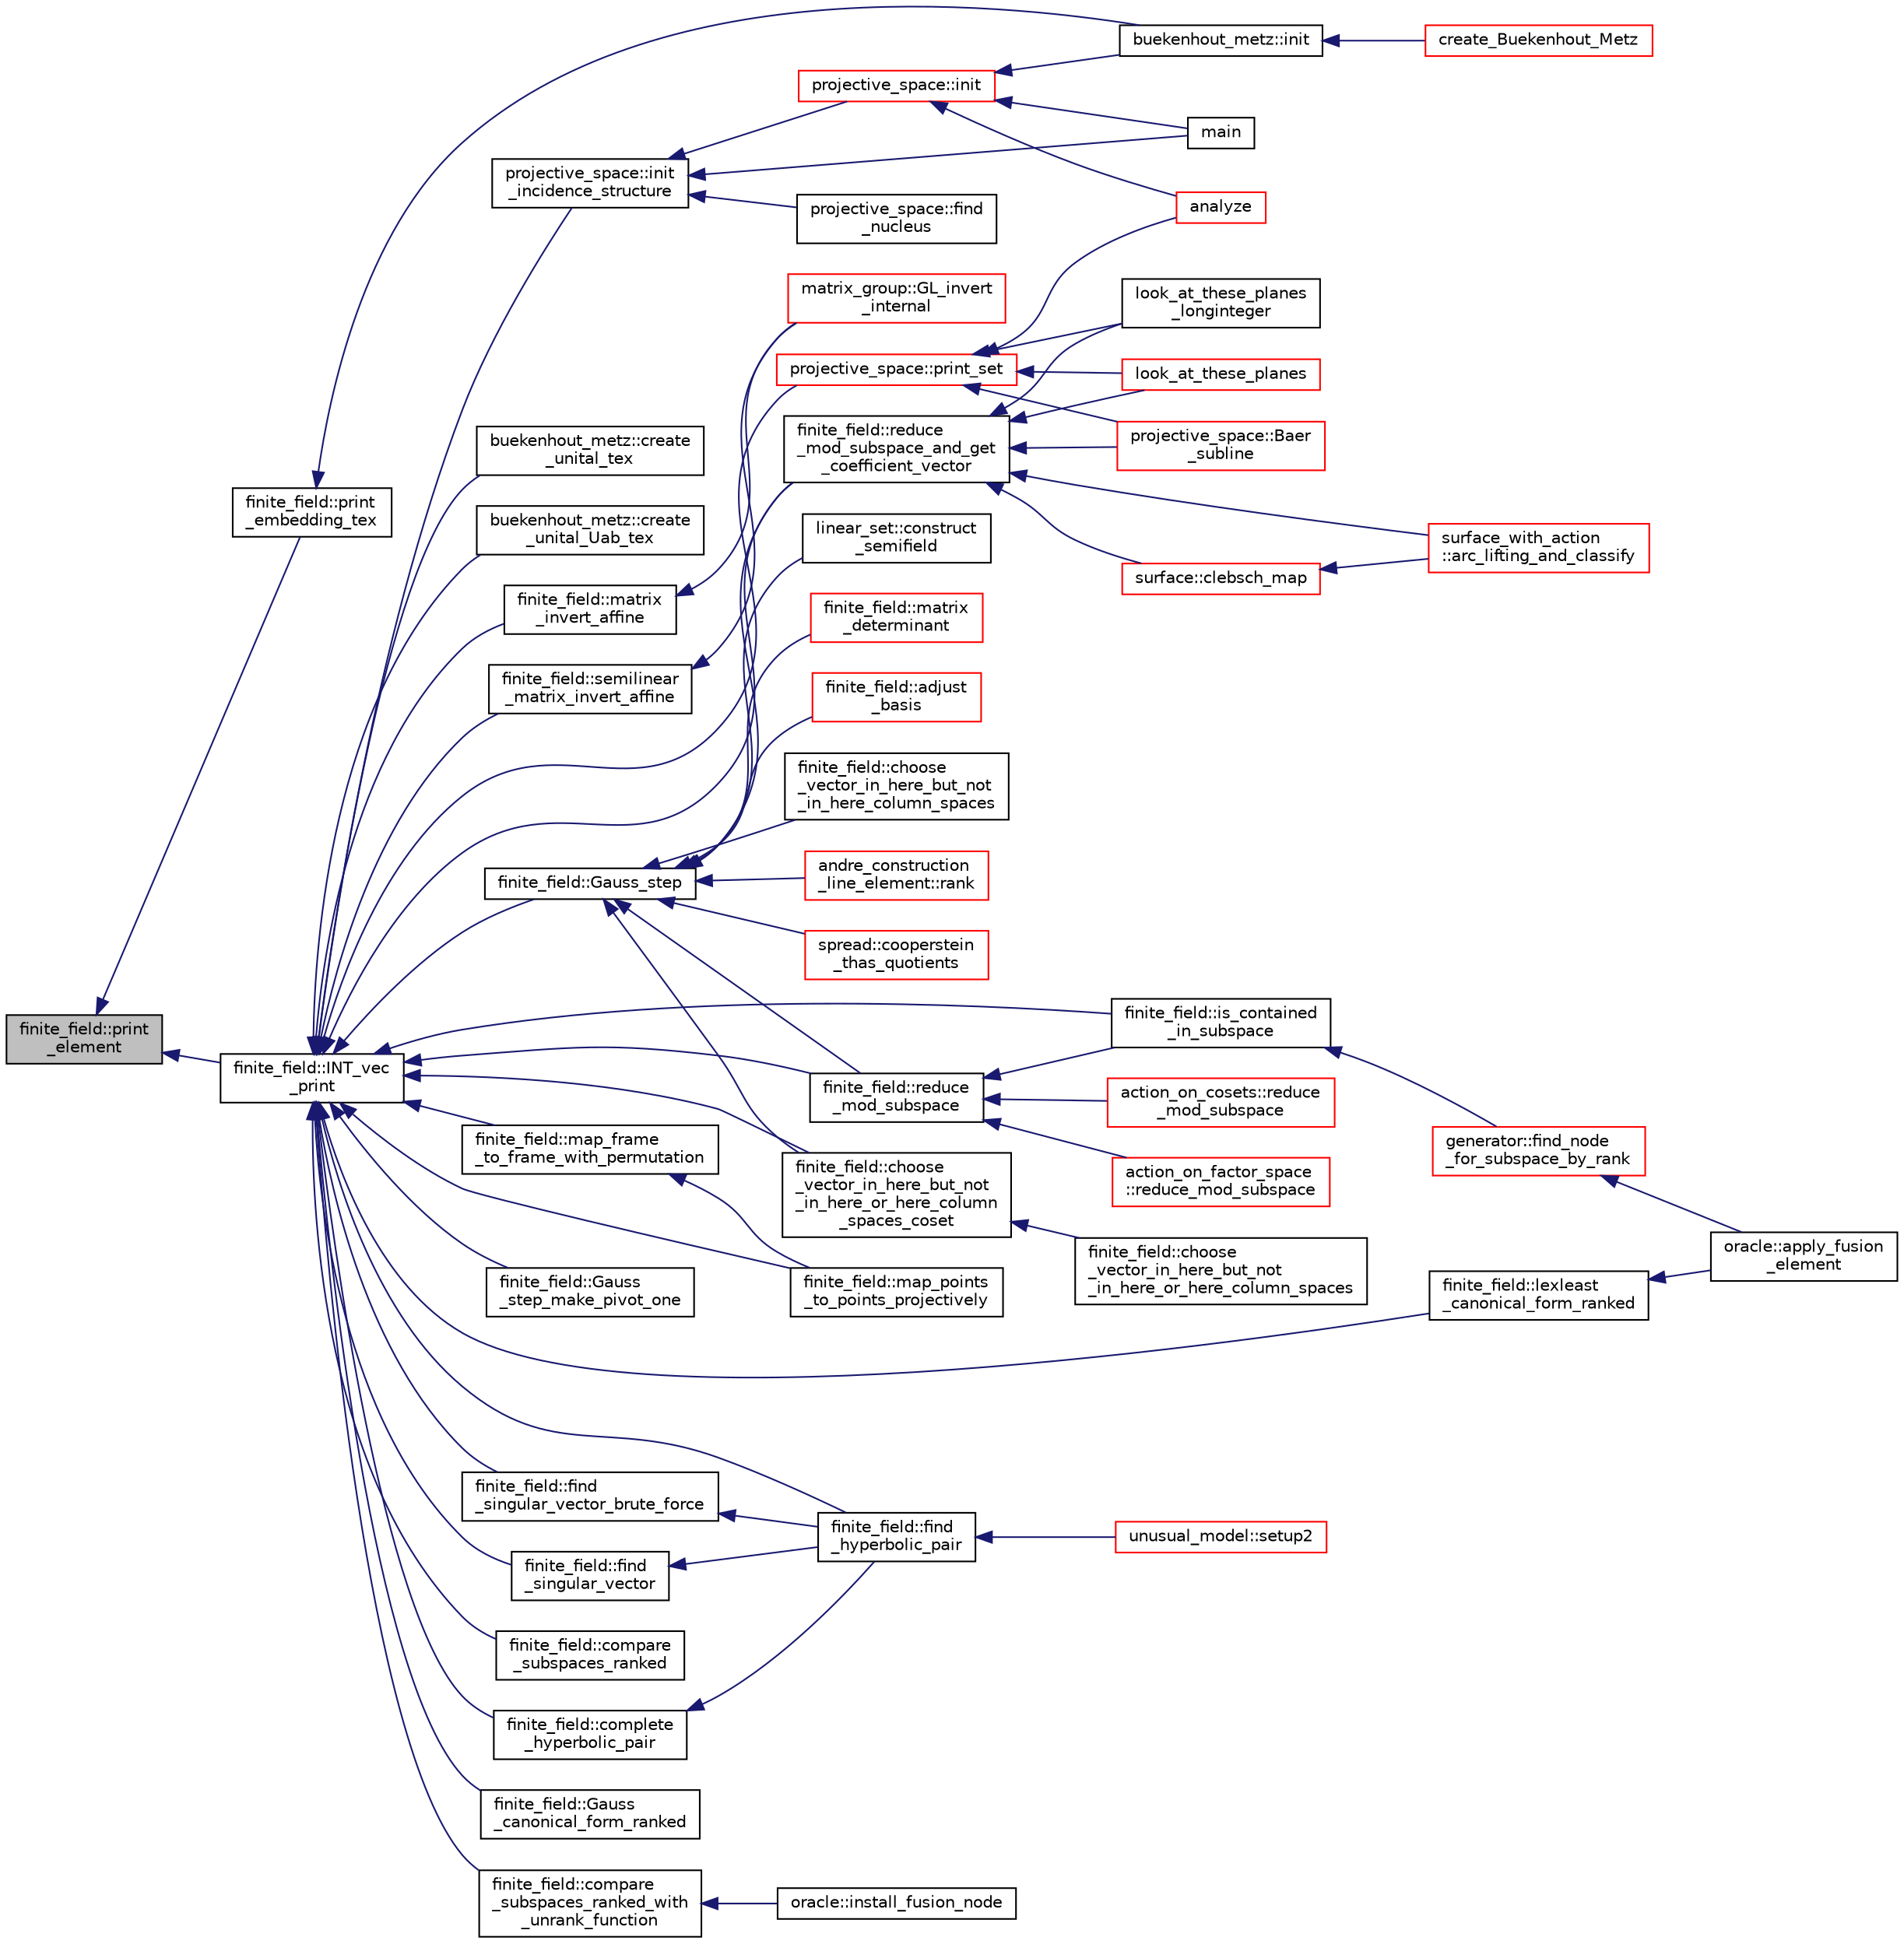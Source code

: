 digraph "finite_field::print_element"
{
  edge [fontname="Helvetica",fontsize="10",labelfontname="Helvetica",labelfontsize="10"];
  node [fontname="Helvetica",fontsize="10",shape=record];
  rankdir="LR";
  Node15466 [label="finite_field::print\l_element",height=0.2,width=0.4,color="black", fillcolor="grey75", style="filled", fontcolor="black"];
  Node15466 -> Node15467 [dir="back",color="midnightblue",fontsize="10",style="solid",fontname="Helvetica"];
  Node15467 [label="finite_field::print\l_embedding_tex",height=0.2,width=0.4,color="black", fillcolor="white", style="filled",URL="$df/d5a/classfinite__field.html#add368646c7d9f72fab0910e6328f4afd"];
  Node15467 -> Node15468 [dir="back",color="midnightblue",fontsize="10",style="solid",fontname="Helvetica"];
  Node15468 [label="buekenhout_metz::init",height=0.2,width=0.4,color="black", fillcolor="white", style="filled",URL="$d8/d98/classbuekenhout__metz.html#a9a784ac5ef293953fbf1c53419c6d02b"];
  Node15468 -> Node15469 [dir="back",color="midnightblue",fontsize="10",style="solid",fontname="Helvetica"];
  Node15469 [label="create_Buekenhout_Metz",height=0.2,width=0.4,color="red", fillcolor="white", style="filled",URL="$df/d74/tl__geometry_8h.html#a78309855776389326c2be56b2c5c1f0c"];
  Node15466 -> Node15471 [dir="back",color="midnightblue",fontsize="10",style="solid",fontname="Helvetica"];
  Node15471 [label="finite_field::INT_vec\l_print",height=0.2,width=0.4,color="black", fillcolor="white", style="filled",URL="$df/d5a/classfinite__field.html#a9c33a61dedc197e37b014b6f8dc07f06"];
  Node15471 -> Node15472 [dir="back",color="midnightblue",fontsize="10",style="solid",fontname="Helvetica"];
  Node15472 [label="finite_field::semilinear\l_matrix_invert_affine",height=0.2,width=0.4,color="black", fillcolor="white", style="filled",URL="$df/d5a/classfinite__field.html#a23db70e745bf22d230da684440e1fc59"];
  Node15472 -> Node15473 [dir="back",color="midnightblue",fontsize="10",style="solid",fontname="Helvetica"];
  Node15473 [label="matrix_group::GL_invert\l_internal",height=0.2,width=0.4,color="red", fillcolor="white", style="filled",URL="$d3/ded/classmatrix__group.html#ab2b9f8046dee535722e07a92ec3ab0b6"];
  Node15471 -> Node15792 [dir="back",color="midnightblue",fontsize="10",style="solid",fontname="Helvetica"];
  Node15792 [label="finite_field::matrix\l_invert_affine",height=0.2,width=0.4,color="black", fillcolor="white", style="filled",URL="$df/d5a/classfinite__field.html#a716c202ca9fcee1911e330f4a5bdba38"];
  Node15792 -> Node15473 [dir="back",color="midnightblue",fontsize="10",style="solid",fontname="Helvetica"];
  Node15471 -> Node15793 [dir="back",color="midnightblue",fontsize="10",style="solid",fontname="Helvetica"];
  Node15793 [label="finite_field::Gauss_step",height=0.2,width=0.4,color="black", fillcolor="white", style="filled",URL="$df/d5a/classfinite__field.html#a888228cd0bdf000bd4d44cf4d1ad62ce"];
  Node15793 -> Node15794 [dir="back",color="midnightblue",fontsize="10",style="solid",fontname="Helvetica"];
  Node15794 [label="linear_set::construct\l_semifield",height=0.2,width=0.4,color="black", fillcolor="white", style="filled",URL="$dd/d86/classlinear__set.html#ab54b164771526ae8d687751aa2d1a9ce"];
  Node15793 -> Node15795 [dir="back",color="midnightblue",fontsize="10",style="solid",fontname="Helvetica"];
  Node15795 [label="finite_field::matrix\l_determinant",height=0.2,width=0.4,color="red", fillcolor="white", style="filled",URL="$df/d5a/classfinite__field.html#abeeee303bfbc054f2dcac4981ecab9ce"];
  Node15793 -> Node15800 [dir="back",color="midnightblue",fontsize="10",style="solid",fontname="Helvetica"];
  Node15800 [label="finite_field::reduce\l_mod_subspace_and_get\l_coefficient_vector",height=0.2,width=0.4,color="black", fillcolor="white", style="filled",URL="$df/d5a/classfinite__field.html#a544f968b15eb1f702097f41e01db256a"];
  Node15800 -> Node15801 [dir="back",color="midnightblue",fontsize="10",style="solid",fontname="Helvetica"];
  Node15801 [label="look_at_these_planes\l_longinteger",height=0.2,width=0.4,color="black", fillcolor="white", style="filled",URL="$da/d90/analyze_8_c.html#ae230005122bb89f7409f5937134b73bf"];
  Node15800 -> Node15802 [dir="back",color="midnightblue",fontsize="10",style="solid",fontname="Helvetica"];
  Node15802 [label="look_at_these_planes",height=0.2,width=0.4,color="red", fillcolor="white", style="filled",URL="$da/d90/analyze_8_c.html#ad8b441870dbb818ee03042aa51a3cd09"];
  Node15800 -> Node15806 [dir="back",color="midnightblue",fontsize="10",style="solid",fontname="Helvetica"];
  Node15806 [label="projective_space::Baer\l_subline",height=0.2,width=0.4,color="red", fillcolor="white", style="filled",URL="$d2/d17/classprojective__space.html#a7a49e87d5fede7d6264dccca3aa3b8fa"];
  Node15800 -> Node15811 [dir="back",color="midnightblue",fontsize="10",style="solid",fontname="Helvetica"];
  Node15811 [label="surface::clebsch_map",height=0.2,width=0.4,color="red", fillcolor="white", style="filled",URL="$d5/d88/classsurface.html#ab69c3741436f4346b54e86e5d65118ca"];
  Node15811 -> Node15562 [dir="back",color="midnightblue",fontsize="10",style="solid",fontname="Helvetica"];
  Node15562 [label="surface_with_action\l::arc_lifting_and_classify",height=0.2,width=0.4,color="red", fillcolor="white", style="filled",URL="$d8/df9/classsurface__with__action.html#a62a3948f830c59e09ef94937650a07a4"];
  Node15800 -> Node15562 [dir="back",color="midnightblue",fontsize="10",style="solid",fontname="Helvetica"];
  Node15793 -> Node15813 [dir="back",color="midnightblue",fontsize="10",style="solid",fontname="Helvetica"];
  Node15813 [label="finite_field::reduce\l_mod_subspace",height=0.2,width=0.4,color="black", fillcolor="white", style="filled",URL="$df/d5a/classfinite__field.html#a58c58854e54819ab1f3b1df2a12423ad"];
  Node15813 -> Node15814 [dir="back",color="midnightblue",fontsize="10",style="solid",fontname="Helvetica"];
  Node15814 [label="finite_field::is_contained\l_in_subspace",height=0.2,width=0.4,color="black", fillcolor="white", style="filled",URL="$df/d5a/classfinite__field.html#a21d04fc4ddc2f03fb3401656f14abb72"];
  Node15814 -> Node15815 [dir="back",color="midnightblue",fontsize="10",style="solid",fontname="Helvetica"];
  Node15815 [label="generator::find_node\l_for_subspace_by_rank",height=0.2,width=0.4,color="red", fillcolor="white", style="filled",URL="$d7/d73/classgenerator.html#ad118a5102c2f16c7bed14ee432fe70b2"];
  Node15815 -> Node15839 [dir="back",color="midnightblue",fontsize="10",style="solid",fontname="Helvetica"];
  Node15839 [label="oracle::apply_fusion\l_element",height=0.2,width=0.4,color="black", fillcolor="white", style="filled",URL="$d7/da7/classoracle.html#a934dc7bfa4c5ad2086ce7c63de5ba536"];
  Node15813 -> Node15840 [dir="back",color="midnightblue",fontsize="10",style="solid",fontname="Helvetica"];
  Node15840 [label="action_on_cosets::reduce\l_mod_subspace",height=0.2,width=0.4,color="red", fillcolor="white", style="filled",URL="$d3/d72/classaction__on__cosets.html#a313da72d0a056b4937468495e9c08a7f"];
  Node15813 -> Node15842 [dir="back",color="midnightblue",fontsize="10",style="solid",fontname="Helvetica"];
  Node15842 [label="action_on_factor_space\l::reduce_mod_subspace",height=0.2,width=0.4,color="red", fillcolor="white", style="filled",URL="$d5/d25/classaction__on__factor__space.html#a28aacf2959bc402b418f7749c23c5d6a"];
  Node15793 -> Node15859 [dir="back",color="midnightblue",fontsize="10",style="solid",fontname="Helvetica"];
  Node15859 [label="finite_field::adjust\l_basis",height=0.2,width=0.4,color="red", fillcolor="white", style="filled",URL="$df/d5a/classfinite__field.html#a0c88772c704cf766ce8b758ab6cc1886"];
  Node15793 -> Node15860 [dir="back",color="midnightblue",fontsize="10",style="solid",fontname="Helvetica"];
  Node15860 [label="finite_field::choose\l_vector_in_here_but_not\l_in_here_column_spaces",height=0.2,width=0.4,color="black", fillcolor="white", style="filled",URL="$df/d5a/classfinite__field.html#adf1923d761b85aa159ebadb9cce64fea"];
  Node15793 -> Node15861 [dir="back",color="midnightblue",fontsize="10",style="solid",fontname="Helvetica"];
  Node15861 [label="finite_field::choose\l_vector_in_here_but_not\l_in_here_or_here_column\l_spaces_coset",height=0.2,width=0.4,color="black", fillcolor="white", style="filled",URL="$df/d5a/classfinite__field.html#abc76e2467c736517b652ca6eb8e1bb83"];
  Node15861 -> Node15862 [dir="back",color="midnightblue",fontsize="10",style="solid",fontname="Helvetica"];
  Node15862 [label="finite_field::choose\l_vector_in_here_but_not\l_in_here_or_here_column_spaces",height=0.2,width=0.4,color="black", fillcolor="white", style="filled",URL="$df/d5a/classfinite__field.html#a688e9d56f73ca63e74692747ab55f621"];
  Node15793 -> Node15863 [dir="back",color="midnightblue",fontsize="10",style="solid",fontname="Helvetica"];
  Node15863 [label="andre_construction\l_line_element::rank",height=0.2,width=0.4,color="red", fillcolor="white", style="filled",URL="$d6/de0/classandre__construction__line__element.html#ab2920079fa51c95a3e245a7f1a70ae66"];
  Node15793 -> Node15866 [dir="back",color="midnightblue",fontsize="10",style="solid",fontname="Helvetica"];
  Node15866 [label="spread::cooperstein\l_thas_quotients",height=0.2,width=0.4,color="red", fillcolor="white", style="filled",URL="$da/dc1/classspread.html#abba98e1f22f9a1a00823774307f29bef"];
  Node15471 -> Node15868 [dir="back",color="midnightblue",fontsize="10",style="solid",fontname="Helvetica"];
  Node15868 [label="finite_field::Gauss\l_step_make_pivot_one",height=0.2,width=0.4,color="black", fillcolor="white", style="filled",URL="$df/d5a/classfinite__field.html#aaf3ee66b0067f4d139c5d19765eaf6c9"];
  Node15471 -> Node15869 [dir="back",color="midnightblue",fontsize="10",style="solid",fontname="Helvetica"];
  Node15869 [label="finite_field::find\l_singular_vector_brute_force",height=0.2,width=0.4,color="black", fillcolor="white", style="filled",URL="$df/d5a/classfinite__field.html#ae581b6b9280e56e629f56b7061ea976e"];
  Node15869 -> Node15870 [dir="back",color="midnightblue",fontsize="10",style="solid",fontname="Helvetica"];
  Node15870 [label="finite_field::find\l_hyperbolic_pair",height=0.2,width=0.4,color="black", fillcolor="white", style="filled",URL="$df/d5a/classfinite__field.html#a8702546f7248a1721647e856c6e153a2"];
  Node15870 -> Node15871 [dir="back",color="midnightblue",fontsize="10",style="solid",fontname="Helvetica"];
  Node15871 [label="unusual_model::setup2",height=0.2,width=0.4,color="red", fillcolor="white", style="filled",URL="$dc/d50/classunusual__model.html#a00f7da705c24f863338828447abf7aae"];
  Node15471 -> Node15878 [dir="back",color="midnightblue",fontsize="10",style="solid",fontname="Helvetica"];
  Node15878 [label="finite_field::find\l_singular_vector",height=0.2,width=0.4,color="black", fillcolor="white", style="filled",URL="$df/d5a/classfinite__field.html#a71d9d2adde5b7dc94ccdd2b38baaca53"];
  Node15878 -> Node15870 [dir="back",color="midnightblue",fontsize="10",style="solid",fontname="Helvetica"];
  Node15471 -> Node15879 [dir="back",color="midnightblue",fontsize="10",style="solid",fontname="Helvetica"];
  Node15879 [label="finite_field::complete\l_hyperbolic_pair",height=0.2,width=0.4,color="black", fillcolor="white", style="filled",URL="$df/d5a/classfinite__field.html#a61c730d58251ae87102c16137053578f"];
  Node15879 -> Node15870 [dir="back",color="midnightblue",fontsize="10",style="solid",fontname="Helvetica"];
  Node15471 -> Node15870 [dir="back",color="midnightblue",fontsize="10",style="solid",fontname="Helvetica"];
  Node15471 -> Node15880 [dir="back",color="midnightblue",fontsize="10",style="solid",fontname="Helvetica"];
  Node15880 [label="finite_field::compare\l_subspaces_ranked",height=0.2,width=0.4,color="black", fillcolor="white", style="filled",URL="$df/d5a/classfinite__field.html#afa75b644f7925a53d6943788ee30b9cd"];
  Node15471 -> Node15881 [dir="back",color="midnightblue",fontsize="10",style="solid",fontname="Helvetica"];
  Node15881 [label="finite_field::compare\l_subspaces_ranked_with\l_unrank_function",height=0.2,width=0.4,color="black", fillcolor="white", style="filled",URL="$df/d5a/classfinite__field.html#a081fbd0558d32f8258e086c62f6ca1c5"];
  Node15881 -> Node15882 [dir="back",color="midnightblue",fontsize="10",style="solid",fontname="Helvetica"];
  Node15882 [label="oracle::install_fusion_node",height=0.2,width=0.4,color="black", fillcolor="white", style="filled",URL="$d7/da7/classoracle.html#a8375f717ccaea657f03f4d03fa68a9a2"];
  Node15471 -> Node15883 [dir="back",color="midnightblue",fontsize="10",style="solid",fontname="Helvetica"];
  Node15883 [label="finite_field::Gauss\l_canonical_form_ranked",height=0.2,width=0.4,color="black", fillcolor="white", style="filled",URL="$df/d5a/classfinite__field.html#a029a33b16ccf7b6f95bb5691ca71dc47"];
  Node15471 -> Node15884 [dir="back",color="midnightblue",fontsize="10",style="solid",fontname="Helvetica"];
  Node15884 [label="finite_field::lexleast\l_canonical_form_ranked",height=0.2,width=0.4,color="black", fillcolor="white", style="filled",URL="$df/d5a/classfinite__field.html#ab8e13483ea5f9f7350c6aa799a169901"];
  Node15884 -> Node15839 [dir="back",color="midnightblue",fontsize="10",style="solid",fontname="Helvetica"];
  Node15471 -> Node15800 [dir="back",color="midnightblue",fontsize="10",style="solid",fontname="Helvetica"];
  Node15471 -> Node15813 [dir="back",color="midnightblue",fontsize="10",style="solid",fontname="Helvetica"];
  Node15471 -> Node15814 [dir="back",color="midnightblue",fontsize="10",style="solid",fontname="Helvetica"];
  Node15471 -> Node15861 [dir="back",color="midnightblue",fontsize="10",style="solid",fontname="Helvetica"];
  Node15471 -> Node15885 [dir="back",color="midnightblue",fontsize="10",style="solid",fontname="Helvetica"];
  Node15885 [label="finite_field::map_frame\l_to_frame_with_permutation",height=0.2,width=0.4,color="black", fillcolor="white", style="filled",URL="$df/d5a/classfinite__field.html#a6b6142cf5491507d40fa0b6c3a837b81"];
  Node15885 -> Node15886 [dir="back",color="midnightblue",fontsize="10",style="solid",fontname="Helvetica"];
  Node15886 [label="finite_field::map_points\l_to_points_projectively",height=0.2,width=0.4,color="black", fillcolor="white", style="filled",URL="$df/d5a/classfinite__field.html#a6ebf38250033b090baa12391d9a9cd98"];
  Node15471 -> Node15886 [dir="back",color="midnightblue",fontsize="10",style="solid",fontname="Helvetica"];
  Node15471 -> Node15887 [dir="back",color="midnightblue",fontsize="10",style="solid",fontname="Helvetica"];
  Node15887 [label="buekenhout_metz::create\l_unital_tex",height=0.2,width=0.4,color="black", fillcolor="white", style="filled",URL="$d8/d98/classbuekenhout__metz.html#a6c44e4063100cf3255f2e67326a33934"];
  Node15471 -> Node15888 [dir="back",color="midnightblue",fontsize="10",style="solid",fontname="Helvetica"];
  Node15888 [label="buekenhout_metz::create\l_unital_Uab_tex",height=0.2,width=0.4,color="black", fillcolor="white", style="filled",URL="$d8/d98/classbuekenhout__metz.html#aa293e5c9781709f5bfcd4185481eced5"];
  Node15471 -> Node15889 [dir="back",color="midnightblue",fontsize="10",style="solid",fontname="Helvetica"];
  Node15889 [label="projective_space::init\l_incidence_structure",height=0.2,width=0.4,color="black", fillcolor="white", style="filled",URL="$d2/d17/classprojective__space.html#a1e59490325e045cc52674a3706780aed"];
  Node15889 -> Node15479 [dir="back",color="midnightblue",fontsize="10",style="solid",fontname="Helvetica"];
  Node15479 [label="main",height=0.2,width=0.4,color="black", fillcolor="white", style="filled",URL="$d5/d9e/arcs__orderly_8_c.html#a3c04138a5bfe5d72780bb7e82a18e627"];
  Node15889 -> Node15890 [dir="back",color="midnightblue",fontsize="10",style="solid",fontname="Helvetica"];
  Node15890 [label="projective_space::init",height=0.2,width=0.4,color="red", fillcolor="white", style="filled",URL="$d2/d17/classprojective__space.html#a8a1efa40df92744519365f82e4740dab"];
  Node15890 -> Node15479 [dir="back",color="midnightblue",fontsize="10",style="solid",fontname="Helvetica"];
  Node15890 -> Node15804 [dir="back",color="midnightblue",fontsize="10",style="solid",fontname="Helvetica"];
  Node15804 [label="analyze",height=0.2,width=0.4,color="red", fillcolor="white", style="filled",URL="$da/d90/analyze_8_c.html#aa0c05ca3fc5b1b83451c5a4928234f5e"];
  Node15890 -> Node15468 [dir="back",color="midnightblue",fontsize="10",style="solid",fontname="Helvetica"];
  Node15889 -> Node15951 [dir="back",color="midnightblue",fontsize="10",style="solid",fontname="Helvetica"];
  Node15951 [label="projective_space::find\l_nucleus",height=0.2,width=0.4,color="black", fillcolor="white", style="filled",URL="$d2/d17/classprojective__space.html#ab4caadd4ae0323c37cc2f26cfb1194cc"];
  Node15471 -> Node15952 [dir="back",color="midnightblue",fontsize="10",style="solid",fontname="Helvetica"];
  Node15952 [label="projective_space::print_set",height=0.2,width=0.4,color="red", fillcolor="white", style="filled",URL="$d2/d17/classprojective__space.html#aebfbb6d02bd979dc902c65a1d826b7f8"];
  Node15952 -> Node15804 [dir="back",color="midnightblue",fontsize="10",style="solid",fontname="Helvetica"];
  Node15952 -> Node15801 [dir="back",color="midnightblue",fontsize="10",style="solid",fontname="Helvetica"];
  Node15952 -> Node15802 [dir="back",color="midnightblue",fontsize="10",style="solid",fontname="Helvetica"];
  Node15952 -> Node15806 [dir="back",color="midnightblue",fontsize="10",style="solid",fontname="Helvetica"];
}

